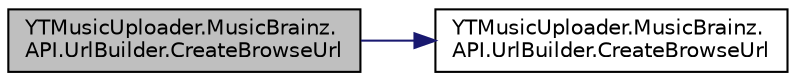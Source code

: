 digraph "YTMusicUploader.MusicBrainz.API.UrlBuilder.CreateBrowseUrl"
{
 // LATEX_PDF_SIZE
  edge [fontname="Helvetica",fontsize="10",labelfontname="Helvetica",labelfontsize="10"];
  node [fontname="Helvetica",fontsize="10",shape=record];
  rankdir="LR";
  Node1 [label="YTMusicUploader.MusicBrainz.\lAPI.UrlBuilder.CreateBrowseUrl",height=0.2,width=0.4,color="black", fillcolor="grey75", style="filled", fontcolor="black",tooltip="Creates a webservice browse template."];
  Node1 -> Node2 [color="midnightblue",fontsize="10",style="solid",fontname="Helvetica"];
  Node2 [label="YTMusicUploader.MusicBrainz.\lAPI.UrlBuilder.CreateBrowseUrl",height=0.2,width=0.4,color="black", fillcolor="white", style="filled",URL="$d7/d42/class_y_t_music_uploader_1_1_music_brainz_1_1_a_p_i_1_1_url_builder.html#a8d3a0731a5d4bde88ec04e52dfce6517",tooltip="Creates a webservice browse template."];
}
